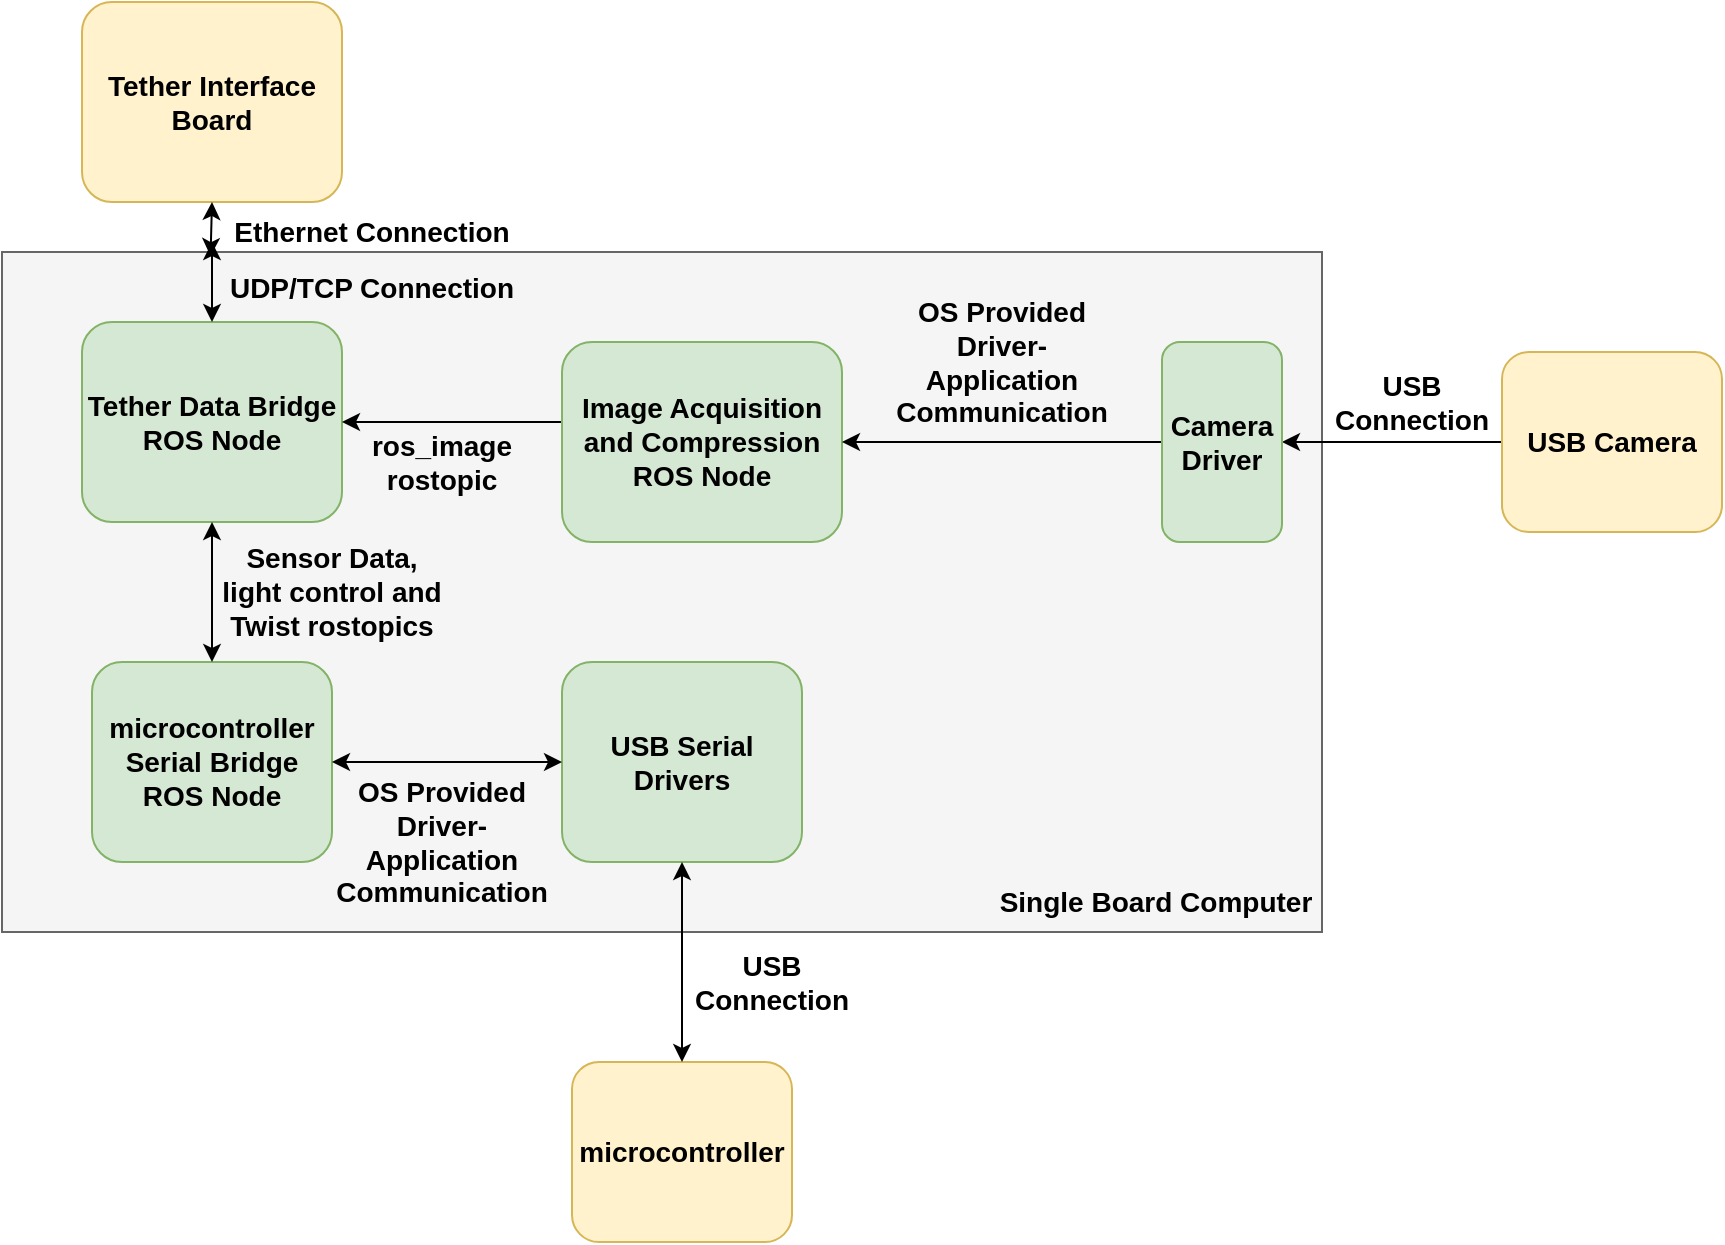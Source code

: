 <mxfile version="12.1.7" type="github" pages="1">
  <diagram id="w4a8VLqb3H1M8Bm7Ij45" name="Page-1">
    <mxGraphModel dx="1422" dy="745" grid="1" gridSize="10" guides="1" tooltips="1" connect="1" arrows="1" fold="1" page="1" pageScale="1" pageWidth="1100" pageHeight="850" math="0" shadow="0">
      <root>
        <mxCell id="0"/>
        <mxCell id="1" parent="0"/>
        <mxCell id="IB-f_c3pBvOLBN5dyNoH-2" value="" style="rounded=0;whiteSpace=wrap;html=1;fillColor=#f5f5f5;strokeColor=#666666;fontColor=#333333;" vertex="1" parent="1">
          <mxGeometry x="220" y="255" width="660" height="340" as="geometry"/>
        </mxCell>
        <mxCell id="IB-f_c3pBvOLBN5dyNoH-3" value="&lt;b&gt;Single Board Computer&lt;/b&gt;" style="text;html=1;strokeColor=none;fillColor=none;align=center;verticalAlign=middle;whiteSpace=wrap;rounded=0;fontSize=14;" vertex="1" parent="1">
          <mxGeometry x="697" y="570" width="200" height="20" as="geometry"/>
        </mxCell>
        <mxCell id="IB-f_c3pBvOLBN5dyNoH-4" value="Tether Data Bridge ROS Node" style="rounded=1;whiteSpace=wrap;html=1;fontSize=14;fillColor=#d5e8d4;strokeColor=#82b366;fontStyle=1" vertex="1" parent="1">
          <mxGeometry x="260" y="290" width="130" height="100" as="geometry"/>
        </mxCell>
        <mxCell id="IB-f_c3pBvOLBN5dyNoH-5" value="Tether Interface Board" style="rounded=1;whiteSpace=wrap;html=1;fontSize=14;fillColor=#fff2cc;strokeColor=#d6b656;fontStyle=1" vertex="1" parent="1">
          <mxGeometry x="260" y="130" width="130" height="100" as="geometry"/>
        </mxCell>
        <mxCell id="IB-f_c3pBvOLBN5dyNoH-6" value="" style="endArrow=classic;startArrow=classic;html=1;fontSize=14;entryX=0.5;entryY=1;entryDx=0;entryDy=0;exitX=0.158;exitY=0.006;exitDx=0;exitDy=0;exitPerimeter=0;" edge="1" parent="1" source="IB-f_c3pBvOLBN5dyNoH-2" target="IB-f_c3pBvOLBN5dyNoH-5">
          <mxGeometry width="50" height="50" relative="1" as="geometry">
            <mxPoint x="100" y="430" as="sourcePoint"/>
            <mxPoint x="150" y="380" as="targetPoint"/>
          </mxGeometry>
        </mxCell>
        <mxCell id="IB-f_c3pBvOLBN5dyNoH-7" value="" style="endArrow=classic;startArrow=classic;html=1;fontSize=14;exitX=0.5;exitY=0;exitDx=0;exitDy=0;" edge="1" parent="1" source="IB-f_c3pBvOLBN5dyNoH-4">
          <mxGeometry width="50" height="50" relative="1" as="geometry">
            <mxPoint x="334.28" y="267.04" as="sourcePoint"/>
            <mxPoint x="325" y="250" as="targetPoint"/>
          </mxGeometry>
        </mxCell>
        <mxCell id="IB-f_c3pBvOLBN5dyNoH-8" value="Ethernet Connection" style="text;html=1;strokeColor=none;fillColor=none;align=center;verticalAlign=middle;whiteSpace=wrap;rounded=0;fontSize=14;fontStyle=1" vertex="1" parent="1">
          <mxGeometry x="310" y="235" width="190" height="20" as="geometry"/>
        </mxCell>
        <mxCell id="IB-f_c3pBvOLBN5dyNoH-9" value="UDP/TCP Connection" style="text;html=1;strokeColor=none;fillColor=none;align=center;verticalAlign=middle;whiteSpace=wrap;rounded=0;fontSize=14;fontStyle=1" vertex="1" parent="1">
          <mxGeometry x="310" y="262.5" width="190" height="20" as="geometry"/>
        </mxCell>
        <mxCell id="IB-f_c3pBvOLBN5dyNoH-18" style="edgeStyle=orthogonalEdgeStyle;rounded=0;orthogonalLoop=1;jettySize=auto;html=1;exitX=0;exitY=0.5;exitDx=0;exitDy=0;entryX=1;entryY=0.5;entryDx=0;entryDy=0;fontSize=14;" edge="1" parent="1" source="IB-f_c3pBvOLBN5dyNoH-10" target="IB-f_c3pBvOLBN5dyNoH-4">
          <mxGeometry relative="1" as="geometry">
            <Array as="points">
              <mxPoint x="500" y="340"/>
            </Array>
          </mxGeometry>
        </mxCell>
        <mxCell id="IB-f_c3pBvOLBN5dyNoH-10" value="Image Acquisition and Compression ROS Node" style="rounded=1;whiteSpace=wrap;html=1;fontSize=14;fillColor=#d5e8d4;strokeColor=#82b366;fontStyle=1" vertex="1" parent="1">
          <mxGeometry x="500" y="300" width="140" height="100" as="geometry"/>
        </mxCell>
        <mxCell id="IB-f_c3pBvOLBN5dyNoH-13" style="edgeStyle=orthogonalEdgeStyle;rounded=0;orthogonalLoop=1;jettySize=auto;html=1;exitX=0;exitY=0.5;exitDx=0;exitDy=0;entryX=1;entryY=0.5;entryDx=0;entryDy=0;fontSize=14;" edge="1" parent="1" source="IB-f_c3pBvOLBN5dyNoH-11" target="IB-f_c3pBvOLBN5dyNoH-12">
          <mxGeometry relative="1" as="geometry"/>
        </mxCell>
        <mxCell id="IB-f_c3pBvOLBN5dyNoH-11" value="USB Camera" style="rounded=1;whiteSpace=wrap;html=1;fontSize=14;fillColor=#fff2cc;strokeColor=#d6b656;fontStyle=1" vertex="1" parent="1">
          <mxGeometry x="970" y="305" width="110" height="90" as="geometry"/>
        </mxCell>
        <mxCell id="IB-f_c3pBvOLBN5dyNoH-15" style="edgeStyle=orthogonalEdgeStyle;rounded=0;orthogonalLoop=1;jettySize=auto;html=1;exitX=0;exitY=0.5;exitDx=0;exitDy=0;entryX=1;entryY=0.5;entryDx=0;entryDy=0;fontSize=14;" edge="1" parent="1" source="IB-f_c3pBvOLBN5dyNoH-12" target="IB-f_c3pBvOLBN5dyNoH-10">
          <mxGeometry relative="1" as="geometry"/>
        </mxCell>
        <mxCell id="IB-f_c3pBvOLBN5dyNoH-12" value="Camera Driver" style="rounded=1;whiteSpace=wrap;html=1;fontSize=14;fillColor=#d5e8d4;strokeColor=#82b366;fontStyle=1" vertex="1" parent="1">
          <mxGeometry x="800" y="300" width="60" height="100" as="geometry"/>
        </mxCell>
        <mxCell id="IB-f_c3pBvOLBN5dyNoH-14" value="USB Connection" style="text;html=1;strokeColor=none;fillColor=none;align=center;verticalAlign=middle;whiteSpace=wrap;rounded=0;fontSize=14;fontStyle=1" vertex="1" parent="1">
          <mxGeometry x="900" y="320" width="50" height="20" as="geometry"/>
        </mxCell>
        <mxCell id="IB-f_c3pBvOLBN5dyNoH-16" value="OS Provided Driver-Application Communication" style="text;html=1;strokeColor=none;fillColor=none;align=center;verticalAlign=middle;whiteSpace=wrap;rounded=0;fontSize=14;fontStyle=1" vertex="1" parent="1">
          <mxGeometry x="695" y="300" width="50" height="20" as="geometry"/>
        </mxCell>
        <mxCell id="IB-f_c3pBvOLBN5dyNoH-17" style="edgeStyle=orthogonalEdgeStyle;rounded=0;orthogonalLoop=1;jettySize=auto;html=1;exitX=0.5;exitY=1;exitDx=0;exitDy=0;fontSize=14;" edge="1" parent="1" source="IB-f_c3pBvOLBN5dyNoH-16" target="IB-f_c3pBvOLBN5dyNoH-16">
          <mxGeometry relative="1" as="geometry"/>
        </mxCell>
        <mxCell id="IB-f_c3pBvOLBN5dyNoH-19" value="ros_image rostopic" style="text;html=1;strokeColor=none;fillColor=none;align=center;verticalAlign=middle;whiteSpace=wrap;rounded=0;fontSize=14;fontStyle=1" vertex="1" parent="1">
          <mxGeometry x="405" y="350" width="70" height="20" as="geometry"/>
        </mxCell>
        <mxCell id="IB-f_c3pBvOLBN5dyNoH-20" value="microcontroller Serial Bridge ROS Node" style="rounded=1;whiteSpace=wrap;html=1;fontSize=14;fillColor=#d5e8d4;strokeColor=#82b366;fontStyle=1" vertex="1" parent="1">
          <mxGeometry x="265" y="460" width="120" height="100" as="geometry"/>
        </mxCell>
        <mxCell id="IB-f_c3pBvOLBN5dyNoH-22" value="" style="endArrow=classic;startArrow=classic;html=1;fontSize=14;entryX=0.5;entryY=1;entryDx=0;entryDy=0;" edge="1" parent="1" source="IB-f_c3pBvOLBN5dyNoH-20" target="IB-f_c3pBvOLBN5dyNoH-4">
          <mxGeometry width="50" height="50" relative="1" as="geometry">
            <mxPoint x="90" y="510" as="sourcePoint"/>
            <mxPoint x="140" y="460" as="targetPoint"/>
          </mxGeometry>
        </mxCell>
        <mxCell id="IB-f_c3pBvOLBN5dyNoH-23" value="Sensor Data, light control and Twist rostopics" style="text;html=1;strokeColor=none;fillColor=none;align=center;verticalAlign=middle;whiteSpace=wrap;rounded=0;fontSize=14;fontStyle=1" vertex="1" parent="1">
          <mxGeometry x="325" y="415" width="120" height="20" as="geometry"/>
        </mxCell>
        <mxCell id="IB-f_c3pBvOLBN5dyNoH-24" value="USB Serial Drivers" style="rounded=1;whiteSpace=wrap;html=1;fontSize=14;fillColor=#d5e8d4;strokeColor=#82b366;fontStyle=1" vertex="1" parent="1">
          <mxGeometry x="500" y="460" width="120" height="100" as="geometry"/>
        </mxCell>
        <mxCell id="IB-f_c3pBvOLBN5dyNoH-25" value="" style="endArrow=classic;startArrow=classic;html=1;fontSize=14;entryX=0;entryY=0.5;entryDx=0;entryDy=0;exitX=1;exitY=0.5;exitDx=0;exitDy=0;" edge="1" parent="1" source="IB-f_c3pBvOLBN5dyNoH-20" target="IB-f_c3pBvOLBN5dyNoH-24">
          <mxGeometry width="50" height="50" relative="1" as="geometry">
            <mxPoint x="470" y="700" as="sourcePoint"/>
            <mxPoint x="470" y="630" as="targetPoint"/>
          </mxGeometry>
        </mxCell>
        <mxCell id="IB-f_c3pBvOLBN5dyNoH-28" value="microcontroller" style="rounded=1;whiteSpace=wrap;html=1;fontSize=14;fillColor=#fff2cc;strokeColor=#d6b656;fontStyle=1" vertex="1" parent="1">
          <mxGeometry x="505" y="660" width="110" height="90" as="geometry"/>
        </mxCell>
        <mxCell id="IB-f_c3pBvOLBN5dyNoH-29" value="" style="endArrow=classic;startArrow=classic;html=1;fontSize=14;entryX=0.5;entryY=1;entryDx=0;entryDy=0;exitX=0.5;exitY=0;exitDx=0;exitDy=0;" edge="1" parent="1" source="IB-f_c3pBvOLBN5dyNoH-28" target="IB-f_c3pBvOLBN5dyNoH-24">
          <mxGeometry width="50" height="50" relative="1" as="geometry">
            <mxPoint x="160" y="770" as="sourcePoint"/>
            <mxPoint x="210" y="720" as="targetPoint"/>
          </mxGeometry>
        </mxCell>
        <mxCell id="IB-f_c3pBvOLBN5dyNoH-30" value="USB Connection" style="text;html=1;strokeColor=none;fillColor=none;align=center;verticalAlign=middle;whiteSpace=wrap;rounded=0;fontSize=14;fontStyle=1" vertex="1" parent="1">
          <mxGeometry x="580" y="610" width="50" height="20" as="geometry"/>
        </mxCell>
        <mxCell id="IB-f_c3pBvOLBN5dyNoH-31" value="OS Provided Driver-Application Communication" style="text;html=1;strokeColor=none;fillColor=none;align=center;verticalAlign=middle;whiteSpace=wrap;rounded=0;fontSize=14;fontStyle=1" vertex="1" parent="1">
          <mxGeometry x="415" y="540" width="50" height="20" as="geometry"/>
        </mxCell>
      </root>
    </mxGraphModel>
  </diagram>
</mxfile>
